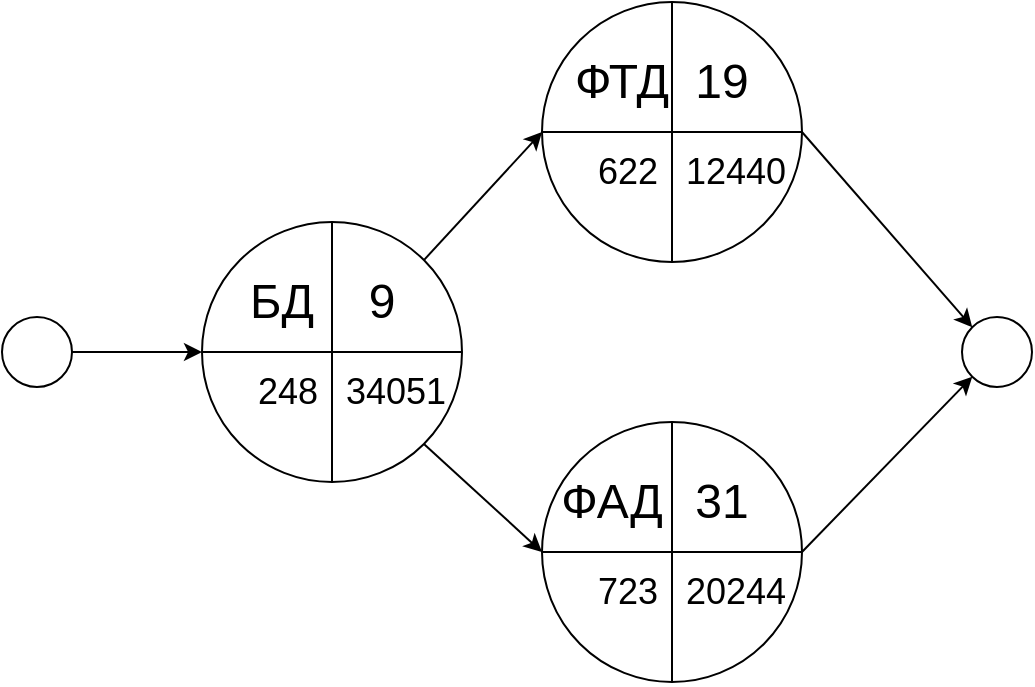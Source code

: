 <mxfile version="22.0.8" type="device">
  <diagram name="Страница — 1" id="oxzbA5n8rJRtIyU1qTe0">
    <mxGraphModel dx="961" dy="550" grid="1" gridSize="10" guides="1" tooltips="1" connect="1" arrows="1" fold="1" page="1" pageScale="1" pageWidth="1169" pageHeight="1654" math="0" shadow="0">
      <root>
        <mxCell id="0" />
        <mxCell id="1" parent="0" />
        <mxCell id="yWR68f0oTmP50vO-MbFv-51" value="" style="endArrow=classic;html=1;rounded=0;exitX=1;exitY=0.5;exitDx=0;exitDy=0;entryX=0;entryY=0.5;entryDx=0;entryDy=0;" parent="1" edge="1">
          <mxGeometry width="50" height="50" relative="1" as="geometry">
            <mxPoint x="200.0" y="765" as="sourcePoint" />
            <mxPoint x="270.0" y="765" as="targetPoint" />
          </mxGeometry>
        </mxCell>
        <mxCell id="yWR68f0oTmP50vO-MbFv-52" value="" style="ellipse;whiteSpace=wrap;html=1;aspect=fixed;" parent="1" vertex="1">
          <mxGeometry x="170" y="747.5" width="35" height="35" as="geometry" />
        </mxCell>
        <mxCell id="yWR68f0oTmP50vO-MbFv-54" value="" style="ellipse;whiteSpace=wrap;html=1;aspect=fixed;" parent="1" vertex="1">
          <mxGeometry x="650" y="747.5" width="35" height="35" as="geometry" />
        </mxCell>
        <mxCell id="yWR68f0oTmP50vO-MbFv-56" value="" style="ellipse;whiteSpace=wrap;html=1;aspect=fixed;" parent="1" vertex="1">
          <mxGeometry x="270" y="700" width="130" height="130" as="geometry" />
        </mxCell>
        <mxCell id="yWR68f0oTmP50vO-MbFv-57" value="" style="endArrow=none;html=1;rounded=0;exitX=0;exitY=0.5;exitDx=0;exitDy=0;entryX=1;entryY=0.5;entryDx=0;entryDy=0;" parent="1" source="yWR68f0oTmP50vO-MbFv-56" target="yWR68f0oTmP50vO-MbFv-56" edge="1">
          <mxGeometry width="50" height="50" relative="1" as="geometry">
            <mxPoint x="360" y="810" as="sourcePoint" />
            <mxPoint x="410" y="760" as="targetPoint" />
          </mxGeometry>
        </mxCell>
        <mxCell id="yWR68f0oTmP50vO-MbFv-58" value="" style="endArrow=none;html=1;rounded=0;exitX=0.5;exitY=1;exitDx=0;exitDy=0;entryX=0.5;entryY=0;entryDx=0;entryDy=0;" parent="1" source="yWR68f0oTmP50vO-MbFv-56" target="yWR68f0oTmP50vO-MbFv-56" edge="1">
          <mxGeometry width="50" height="50" relative="1" as="geometry">
            <mxPoint x="360" y="810" as="sourcePoint" />
            <mxPoint x="335" y="765" as="targetPoint" />
          </mxGeometry>
        </mxCell>
        <mxCell id="yWR68f0oTmP50vO-MbFv-59" value="&lt;span style=&quot;font-size: 24px;&quot;&gt;БД&lt;/span&gt;" style="text;html=1;strokeColor=none;fillColor=none;align=center;verticalAlign=middle;whiteSpace=wrap;rounded=0;" parent="1" vertex="1">
          <mxGeometry x="290" y="720" width="40" height="40" as="geometry" />
        </mxCell>
        <mxCell id="yWR68f0oTmP50vO-MbFv-60" value="&lt;font style=&quot;font-size: 18px;&quot;&gt;34051&lt;/font&gt;" style="text;html=1;strokeColor=none;fillColor=none;align=left;verticalAlign=middle;whiteSpace=wrap;rounded=0;" parent="1" vertex="1">
          <mxGeometry x="340" y="770" width="60" height="30" as="geometry" />
        </mxCell>
        <mxCell id="yWR68f0oTmP50vO-MbFv-61" value="&lt;span style=&quot;font-size: 24px;&quot;&gt;9&lt;/span&gt;" style="text;html=1;strokeColor=none;fillColor=none;align=center;verticalAlign=middle;whiteSpace=wrap;rounded=0;" parent="1" vertex="1">
          <mxGeometry x="340" y="720" width="40" height="40" as="geometry" />
        </mxCell>
        <mxCell id="yWR68f0oTmP50vO-MbFv-74" value="" style="ellipse;whiteSpace=wrap;html=1;aspect=fixed;" parent="1" vertex="1">
          <mxGeometry x="440" y="590" width="130" height="130" as="geometry" />
        </mxCell>
        <mxCell id="yWR68f0oTmP50vO-MbFv-75" value="" style="endArrow=none;html=1;rounded=0;exitX=0;exitY=0.5;exitDx=0;exitDy=0;entryX=1;entryY=0.5;entryDx=0;entryDy=0;" parent="1" source="yWR68f0oTmP50vO-MbFv-74" target="yWR68f0oTmP50vO-MbFv-74" edge="1">
          <mxGeometry width="50" height="50" relative="1" as="geometry">
            <mxPoint x="530" y="700" as="sourcePoint" />
            <mxPoint x="580" y="650" as="targetPoint" />
          </mxGeometry>
        </mxCell>
        <mxCell id="yWR68f0oTmP50vO-MbFv-76" value="" style="endArrow=none;html=1;rounded=0;exitX=0.5;exitY=1;exitDx=0;exitDy=0;entryX=0.5;entryY=0;entryDx=0;entryDy=0;" parent="1" source="yWR68f0oTmP50vO-MbFv-74" target="yWR68f0oTmP50vO-MbFv-74" edge="1">
          <mxGeometry width="50" height="50" relative="1" as="geometry">
            <mxPoint x="530" y="700" as="sourcePoint" />
            <mxPoint x="505" y="655" as="targetPoint" />
          </mxGeometry>
        </mxCell>
        <mxCell id="yWR68f0oTmP50vO-MbFv-77" value="&lt;span style=&quot;font-size: 24px;&quot;&gt;ФТД&lt;/span&gt;" style="text;html=1;strokeColor=none;fillColor=none;align=center;verticalAlign=middle;whiteSpace=wrap;rounded=0;" parent="1" vertex="1">
          <mxGeometry x="460" y="610" width="40" height="40" as="geometry" />
        </mxCell>
        <mxCell id="yWR68f0oTmP50vO-MbFv-78" value="&lt;font style=&quot;font-size: 18px;&quot;&gt;12440&lt;/font&gt;" style="text;html=1;strokeColor=none;fillColor=none;align=left;verticalAlign=middle;whiteSpace=wrap;rounded=0;" parent="1" vertex="1">
          <mxGeometry x="510" y="660" width="60" height="30" as="geometry" />
        </mxCell>
        <mxCell id="yWR68f0oTmP50vO-MbFv-79" value="&lt;span style=&quot;font-size: 24px;&quot;&gt;19&lt;br&gt;&lt;/span&gt;" style="text;html=1;strokeColor=none;fillColor=none;align=center;verticalAlign=middle;whiteSpace=wrap;rounded=0;" parent="1" vertex="1">
          <mxGeometry x="510" y="610" width="40" height="40" as="geometry" />
        </mxCell>
        <mxCell id="yWR68f0oTmP50vO-MbFv-80" value="" style="ellipse;whiteSpace=wrap;html=1;aspect=fixed;" parent="1" vertex="1">
          <mxGeometry x="440" y="800" width="130" height="130" as="geometry" />
        </mxCell>
        <mxCell id="yWR68f0oTmP50vO-MbFv-81" value="" style="endArrow=none;html=1;rounded=0;exitX=0;exitY=0.5;exitDx=0;exitDy=0;entryX=1;entryY=0.5;entryDx=0;entryDy=0;" parent="1" source="yWR68f0oTmP50vO-MbFv-80" target="yWR68f0oTmP50vO-MbFv-80" edge="1">
          <mxGeometry width="50" height="50" relative="1" as="geometry">
            <mxPoint x="530" y="910" as="sourcePoint" />
            <mxPoint x="580" y="860" as="targetPoint" />
          </mxGeometry>
        </mxCell>
        <mxCell id="yWR68f0oTmP50vO-MbFv-82" value="" style="endArrow=none;html=1;rounded=0;exitX=0.5;exitY=1;exitDx=0;exitDy=0;entryX=0.5;entryY=0;entryDx=0;entryDy=0;" parent="1" source="yWR68f0oTmP50vO-MbFv-80" target="yWR68f0oTmP50vO-MbFv-80" edge="1">
          <mxGeometry width="50" height="50" relative="1" as="geometry">
            <mxPoint x="530" y="910" as="sourcePoint" />
            <mxPoint x="505" y="865" as="targetPoint" />
          </mxGeometry>
        </mxCell>
        <mxCell id="yWR68f0oTmP50vO-MbFv-83" value="&lt;span style=&quot;font-size: 24px;&quot;&gt;ФАД&lt;/span&gt;" style="text;html=1;strokeColor=none;fillColor=none;align=center;verticalAlign=middle;whiteSpace=wrap;rounded=0;" parent="1" vertex="1">
          <mxGeometry x="450" y="820" width="50" height="40" as="geometry" />
        </mxCell>
        <mxCell id="yWR68f0oTmP50vO-MbFv-84" value="&lt;font style=&quot;font-size: 18px;&quot;&gt;20244&lt;/font&gt;" style="text;html=1;strokeColor=none;fillColor=none;align=left;verticalAlign=middle;whiteSpace=wrap;rounded=0;" parent="1" vertex="1">
          <mxGeometry x="510" y="870" width="60" height="30" as="geometry" />
        </mxCell>
        <mxCell id="yWR68f0oTmP50vO-MbFv-85" value="&lt;span style=&quot;font-size: 24px;&quot;&gt;31&lt;/span&gt;" style="text;html=1;strokeColor=none;fillColor=none;align=center;verticalAlign=middle;whiteSpace=wrap;rounded=0;" parent="1" vertex="1">
          <mxGeometry x="510" y="820" width="40" height="40" as="geometry" />
        </mxCell>
        <mxCell id="yWR68f0oTmP50vO-MbFv-93" value="" style="endArrow=classic;html=1;rounded=0;exitX=1;exitY=1;exitDx=0;exitDy=0;entryX=0;entryY=0.5;entryDx=0;entryDy=0;" parent="1" source="yWR68f0oTmP50vO-MbFv-56" target="yWR68f0oTmP50vO-MbFv-80" edge="1">
          <mxGeometry width="50" height="50" relative="1" as="geometry">
            <mxPoint x="590" y="810" as="sourcePoint" />
            <mxPoint x="640" y="760" as="targetPoint" />
          </mxGeometry>
        </mxCell>
        <mxCell id="yWR68f0oTmP50vO-MbFv-94" value="" style="endArrow=classic;html=1;rounded=0;entryX=0;entryY=1;entryDx=0;entryDy=0;exitX=1;exitY=0.5;exitDx=0;exitDy=0;" parent="1" source="yWR68f0oTmP50vO-MbFv-80" target="yWR68f0oTmP50vO-MbFv-54" edge="1">
          <mxGeometry width="50" height="50" relative="1" as="geometry">
            <mxPoint x="660" y="900" as="sourcePoint" />
            <mxPoint x="640" y="760" as="targetPoint" />
          </mxGeometry>
        </mxCell>
        <mxCell id="yWR68f0oTmP50vO-MbFv-98" value="&lt;span style=&quot;font-size: 18px;&quot;&gt;622&lt;/span&gt;" style="text;html=1;strokeColor=none;fillColor=none;align=right;verticalAlign=middle;whiteSpace=wrap;rounded=0;" parent="1" vertex="1">
          <mxGeometry x="440" y="660" width="60" height="30" as="geometry" />
        </mxCell>
        <mxCell id="yWR68f0oTmP50vO-MbFv-103" value="&lt;span style=&quot;font-size: 18px;&quot;&gt;723&lt;br&gt;&lt;/span&gt;" style="text;html=1;strokeColor=none;fillColor=none;align=right;verticalAlign=middle;whiteSpace=wrap;rounded=0;" parent="1" vertex="1">
          <mxGeometry x="440" y="870" width="60" height="30" as="geometry" />
        </mxCell>
        <mxCell id="yWR68f0oTmP50vO-MbFv-107" value="" style="endArrow=classic;html=1;rounded=0;entryX=0;entryY=0.5;entryDx=0;entryDy=0;exitX=1;exitY=0;exitDx=0;exitDy=0;" parent="1" source="yWR68f0oTmP50vO-MbFv-56" target="yWR68f0oTmP50vO-MbFv-74" edge="1">
          <mxGeometry relative="1" as="geometry">
            <mxPoint x="230" y="650" as="sourcePoint" />
            <mxPoint x="330" y="650" as="targetPoint" />
          </mxGeometry>
        </mxCell>
        <mxCell id="4M073sMEAIMgYrIw7gIp-1" value="" style="endArrow=classic;html=1;rounded=0;exitX=1;exitY=0.5;exitDx=0;exitDy=0;entryX=0;entryY=0;entryDx=0;entryDy=0;" edge="1" parent="1" source="yWR68f0oTmP50vO-MbFv-74" target="yWR68f0oTmP50vO-MbFv-54">
          <mxGeometry width="50" height="50" relative="1" as="geometry">
            <mxPoint x="510" y="770" as="sourcePoint" />
            <mxPoint x="560" y="720" as="targetPoint" />
          </mxGeometry>
        </mxCell>
        <mxCell id="4M073sMEAIMgYrIw7gIp-2" value="&lt;span style=&quot;font-size: 18px;&quot;&gt;248&lt;/span&gt;" style="text;html=1;strokeColor=none;fillColor=none;align=right;verticalAlign=middle;whiteSpace=wrap;rounded=0;" vertex="1" parent="1">
          <mxGeometry x="270" y="770" width="60" height="30" as="geometry" />
        </mxCell>
      </root>
    </mxGraphModel>
  </diagram>
</mxfile>
